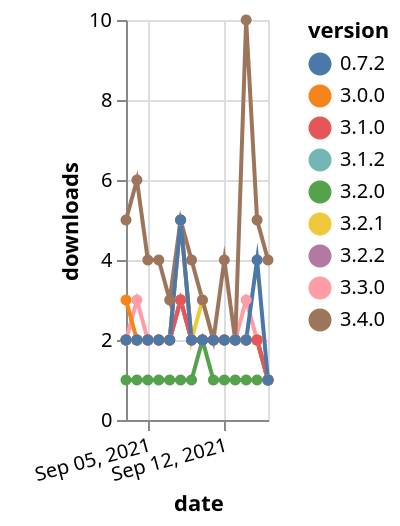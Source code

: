 {"$schema": "https://vega.github.io/schema/vega-lite/v5.json", "description": "A simple bar chart with embedded data.", "data": {"values": [{"date": "2021-09-03", "total": 1909, "delta": 2, "version": "3.2.1"}, {"date": "2021-09-04", "total": 1911, "delta": 2, "version": "3.2.1"}, {"date": "2021-09-05", "total": 1913, "delta": 2, "version": "3.2.1"}, {"date": "2021-09-06", "total": 1915, "delta": 2, "version": "3.2.1"}, {"date": "2021-09-07", "total": 1917, "delta": 2, "version": "3.2.1"}, {"date": "2021-09-08", "total": 1922, "delta": 5, "version": "3.2.1"}, {"date": "2021-09-09", "total": 1924, "delta": 2, "version": "3.2.1"}, {"date": "2021-09-10", "total": 1927, "delta": 3, "version": "3.2.1"}, {"date": "2021-09-11", "total": 1929, "delta": 2, "version": "3.2.1"}, {"date": "2021-09-12", "total": 1931, "delta": 2, "version": "3.2.1"}, {"date": "2021-09-13", "total": 1933, "delta": 2, "version": "3.2.1"}, {"date": "2021-09-14", "total": 1935, "delta": 2, "version": "3.2.1"}, {"date": "2021-09-15", "total": 1937, "delta": 2, "version": "3.2.1"}, {"date": "2021-09-16", "total": 1938, "delta": 1, "version": "3.2.1"}, {"date": "2021-09-03", "total": 1555, "delta": 2, "version": "3.3.0"}, {"date": "2021-09-04", "total": 1558, "delta": 3, "version": "3.3.0"}, {"date": "2021-09-05", "total": 1560, "delta": 2, "version": "3.3.0"}, {"date": "2021-09-06", "total": 1562, "delta": 2, "version": "3.3.0"}, {"date": "2021-09-07", "total": 1564, "delta": 2, "version": "3.3.0"}, {"date": "2021-09-08", "total": 1567, "delta": 3, "version": "3.3.0"}, {"date": "2021-09-09", "total": 1569, "delta": 2, "version": "3.3.0"}, {"date": "2021-09-10", "total": 1571, "delta": 2, "version": "3.3.0"}, {"date": "2021-09-11", "total": 1573, "delta": 2, "version": "3.3.0"}, {"date": "2021-09-12", "total": 1575, "delta": 2, "version": "3.3.0"}, {"date": "2021-09-13", "total": 1577, "delta": 2, "version": "3.3.0"}, {"date": "2021-09-14", "total": 1580, "delta": 3, "version": "3.3.0"}, {"date": "2021-09-15", "total": 1582, "delta": 2, "version": "3.3.0"}, {"date": "2021-09-16", "total": 1583, "delta": 1, "version": "3.3.0"}, {"date": "2021-09-03", "total": 1673, "delta": 5, "version": "3.4.0"}, {"date": "2021-09-04", "total": 1679, "delta": 6, "version": "3.4.0"}, {"date": "2021-09-05", "total": 1683, "delta": 4, "version": "3.4.0"}, {"date": "2021-09-06", "total": 1687, "delta": 4, "version": "3.4.0"}, {"date": "2021-09-07", "total": 1690, "delta": 3, "version": "3.4.0"}, {"date": "2021-09-08", "total": 1695, "delta": 5, "version": "3.4.0"}, {"date": "2021-09-09", "total": 1699, "delta": 4, "version": "3.4.0"}, {"date": "2021-09-10", "total": 1702, "delta": 3, "version": "3.4.0"}, {"date": "2021-09-11", "total": 1704, "delta": 2, "version": "3.4.0"}, {"date": "2021-09-12", "total": 1708, "delta": 4, "version": "3.4.0"}, {"date": "2021-09-13", "total": 1710, "delta": 2, "version": "3.4.0"}, {"date": "2021-09-14", "total": 1720, "delta": 10, "version": "3.4.0"}, {"date": "2021-09-15", "total": 1725, "delta": 5, "version": "3.4.0"}, {"date": "2021-09-16", "total": 1729, "delta": 4, "version": "3.4.0"}, {"date": "2021-09-03", "total": 1813, "delta": 2, "version": "3.2.2"}, {"date": "2021-09-04", "total": 1815, "delta": 2, "version": "3.2.2"}, {"date": "2021-09-05", "total": 1817, "delta": 2, "version": "3.2.2"}, {"date": "2021-09-06", "total": 1819, "delta": 2, "version": "3.2.2"}, {"date": "2021-09-07", "total": 1821, "delta": 2, "version": "3.2.2"}, {"date": "2021-09-08", "total": 1824, "delta": 3, "version": "3.2.2"}, {"date": "2021-09-09", "total": 1826, "delta": 2, "version": "3.2.2"}, {"date": "2021-09-10", "total": 1828, "delta": 2, "version": "3.2.2"}, {"date": "2021-09-11", "total": 1830, "delta": 2, "version": "3.2.2"}, {"date": "2021-09-12", "total": 1832, "delta": 2, "version": "3.2.2"}, {"date": "2021-09-13", "total": 1834, "delta": 2, "version": "3.2.2"}, {"date": "2021-09-14", "total": 1836, "delta": 2, "version": "3.2.2"}, {"date": "2021-09-15", "total": 1838, "delta": 2, "version": "3.2.2"}, {"date": "2021-09-16", "total": 1839, "delta": 1, "version": "3.2.2"}, {"date": "2021-09-03", "total": 2272, "delta": 2, "version": "3.1.2"}, {"date": "2021-09-04", "total": 2274, "delta": 2, "version": "3.1.2"}, {"date": "2021-09-05", "total": 2276, "delta": 2, "version": "3.1.2"}, {"date": "2021-09-06", "total": 2278, "delta": 2, "version": "3.1.2"}, {"date": "2021-09-07", "total": 2280, "delta": 2, "version": "3.1.2"}, {"date": "2021-09-08", "total": 2283, "delta": 3, "version": "3.1.2"}, {"date": "2021-09-09", "total": 2285, "delta": 2, "version": "3.1.2"}, {"date": "2021-09-10", "total": 2287, "delta": 2, "version": "3.1.2"}, {"date": "2021-09-11", "total": 2289, "delta": 2, "version": "3.1.2"}, {"date": "2021-09-12", "total": 2291, "delta": 2, "version": "3.1.2"}, {"date": "2021-09-13", "total": 2293, "delta": 2, "version": "3.1.2"}, {"date": "2021-09-14", "total": 2295, "delta": 2, "version": "3.1.2"}, {"date": "2021-09-15", "total": 2297, "delta": 2, "version": "3.1.2"}, {"date": "2021-09-16", "total": 2298, "delta": 1, "version": "3.1.2"}, {"date": "2021-09-03", "total": 3015, "delta": 3, "version": "3.0.0"}, {"date": "2021-09-04", "total": 3017, "delta": 2, "version": "3.0.0"}, {"date": "2021-09-05", "total": 3019, "delta": 2, "version": "3.0.0"}, {"date": "2021-09-06", "total": 3021, "delta": 2, "version": "3.0.0"}, {"date": "2021-09-07", "total": 3023, "delta": 2, "version": "3.0.0"}, {"date": "2021-09-08", "total": 3028, "delta": 5, "version": "3.0.0"}, {"date": "2021-09-09", "total": 3030, "delta": 2, "version": "3.0.0"}, {"date": "2021-09-10", "total": 3032, "delta": 2, "version": "3.0.0"}, {"date": "2021-09-11", "total": 3034, "delta": 2, "version": "3.0.0"}, {"date": "2021-09-12", "total": 3036, "delta": 2, "version": "3.0.0"}, {"date": "2021-09-13", "total": 3038, "delta": 2, "version": "3.0.0"}, {"date": "2021-09-14", "total": 3040, "delta": 2, "version": "3.0.0"}, {"date": "2021-09-15", "total": 3042, "delta": 2, "version": "3.0.0"}, {"date": "2021-09-16", "total": 3043, "delta": 1, "version": "3.0.0"}, {"date": "2021-09-03", "total": 220, "delta": 1, "version": "3.2.0"}, {"date": "2021-09-04", "total": 221, "delta": 1, "version": "3.2.0"}, {"date": "2021-09-05", "total": 222, "delta": 1, "version": "3.2.0"}, {"date": "2021-09-06", "total": 223, "delta": 1, "version": "3.2.0"}, {"date": "2021-09-07", "total": 224, "delta": 1, "version": "3.2.0"}, {"date": "2021-09-08", "total": 225, "delta": 1, "version": "3.2.0"}, {"date": "2021-09-09", "total": 226, "delta": 1, "version": "3.2.0"}, {"date": "2021-09-10", "total": 228, "delta": 2, "version": "3.2.0"}, {"date": "2021-09-11", "total": 229, "delta": 1, "version": "3.2.0"}, {"date": "2021-09-12", "total": 230, "delta": 1, "version": "3.2.0"}, {"date": "2021-09-13", "total": 231, "delta": 1, "version": "3.2.0"}, {"date": "2021-09-14", "total": 232, "delta": 1, "version": "3.2.0"}, {"date": "2021-09-15", "total": 233, "delta": 1, "version": "3.2.0"}, {"date": "2021-09-16", "total": 234, "delta": 1, "version": "3.2.0"}, {"date": "2021-09-03", "total": 2605, "delta": 2, "version": "3.1.0"}, {"date": "2021-09-04", "total": 2607, "delta": 2, "version": "3.1.0"}, {"date": "2021-09-05", "total": 2609, "delta": 2, "version": "3.1.0"}, {"date": "2021-09-06", "total": 2611, "delta": 2, "version": "3.1.0"}, {"date": "2021-09-07", "total": 2613, "delta": 2, "version": "3.1.0"}, {"date": "2021-09-08", "total": 2616, "delta": 3, "version": "3.1.0"}, {"date": "2021-09-09", "total": 2618, "delta": 2, "version": "3.1.0"}, {"date": "2021-09-10", "total": 2620, "delta": 2, "version": "3.1.0"}, {"date": "2021-09-11", "total": 2622, "delta": 2, "version": "3.1.0"}, {"date": "2021-09-12", "total": 2624, "delta": 2, "version": "3.1.0"}, {"date": "2021-09-13", "total": 2626, "delta": 2, "version": "3.1.0"}, {"date": "2021-09-14", "total": 2628, "delta": 2, "version": "3.1.0"}, {"date": "2021-09-15", "total": 2630, "delta": 2, "version": "3.1.0"}, {"date": "2021-09-16", "total": 2631, "delta": 1, "version": "3.1.0"}, {"date": "2021-09-03", "total": 2795, "delta": 2, "version": "0.7.2"}, {"date": "2021-09-04", "total": 2797, "delta": 2, "version": "0.7.2"}, {"date": "2021-09-05", "total": 2799, "delta": 2, "version": "0.7.2"}, {"date": "2021-09-06", "total": 2801, "delta": 2, "version": "0.7.2"}, {"date": "2021-09-07", "total": 2803, "delta": 2, "version": "0.7.2"}, {"date": "2021-09-08", "total": 2808, "delta": 5, "version": "0.7.2"}, {"date": "2021-09-09", "total": 2810, "delta": 2, "version": "0.7.2"}, {"date": "2021-09-10", "total": 2812, "delta": 2, "version": "0.7.2"}, {"date": "2021-09-11", "total": 2814, "delta": 2, "version": "0.7.2"}, {"date": "2021-09-12", "total": 2816, "delta": 2, "version": "0.7.2"}, {"date": "2021-09-13", "total": 2818, "delta": 2, "version": "0.7.2"}, {"date": "2021-09-14", "total": 2820, "delta": 2, "version": "0.7.2"}, {"date": "2021-09-15", "total": 2824, "delta": 4, "version": "0.7.2"}, {"date": "2021-09-16", "total": 2825, "delta": 1, "version": "0.7.2"}]}, "width": "container", "mark": {"type": "line", "point": {"filled": true}}, "encoding": {"x": {"field": "date", "type": "temporal", "timeUnit": "yearmonthdate", "title": "date", "axis": {"labelAngle": -15}}, "y": {"field": "delta", "type": "quantitative", "title": "downloads"}, "color": {"field": "version", "type": "nominal"}, "tooltip": {"field": "delta"}}}